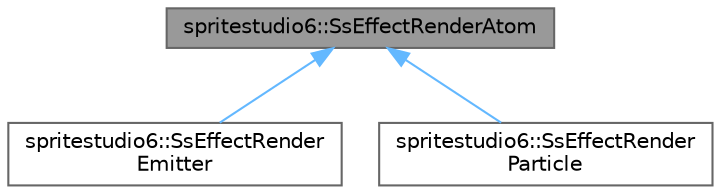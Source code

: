 digraph "spritestudio6::SsEffectRenderAtom"
{
 // LATEX_PDF_SIZE
  bgcolor="transparent";
  edge [fontname=Helvetica,fontsize=10,labelfontname=Helvetica,labelfontsize=10];
  node [fontname=Helvetica,fontsize=10,shape=box,height=0.2,width=0.4];
  Node1 [id="Node000001",label="spritestudio6::SsEffectRenderAtom",height=0.2,width=0.4,color="gray40", fillcolor="grey60", style="filled", fontcolor="black",tooltip=" "];
  Node1 -> Node2 [id="edge1_Node000001_Node000002",dir="back",color="steelblue1",style="solid",tooltip=" "];
  Node2 [id="Node000002",label="spritestudio6::SsEffectRender\lEmitter",height=0.2,width=0.4,color="gray40", fillcolor="white", style="filled",URL="$classspritestudio6_1_1_ss_effect_render_emitter.html",tooltip=" "];
  Node1 -> Node3 [id="edge2_Node000001_Node000003",dir="back",color="steelblue1",style="solid",tooltip=" "];
  Node3 [id="Node000003",label="spritestudio6::SsEffectRender\lParticle",height=0.2,width=0.4,color="gray40", fillcolor="white", style="filled",URL="$classspritestudio6_1_1_ss_effect_render_particle.html",tooltip=" "];
}
